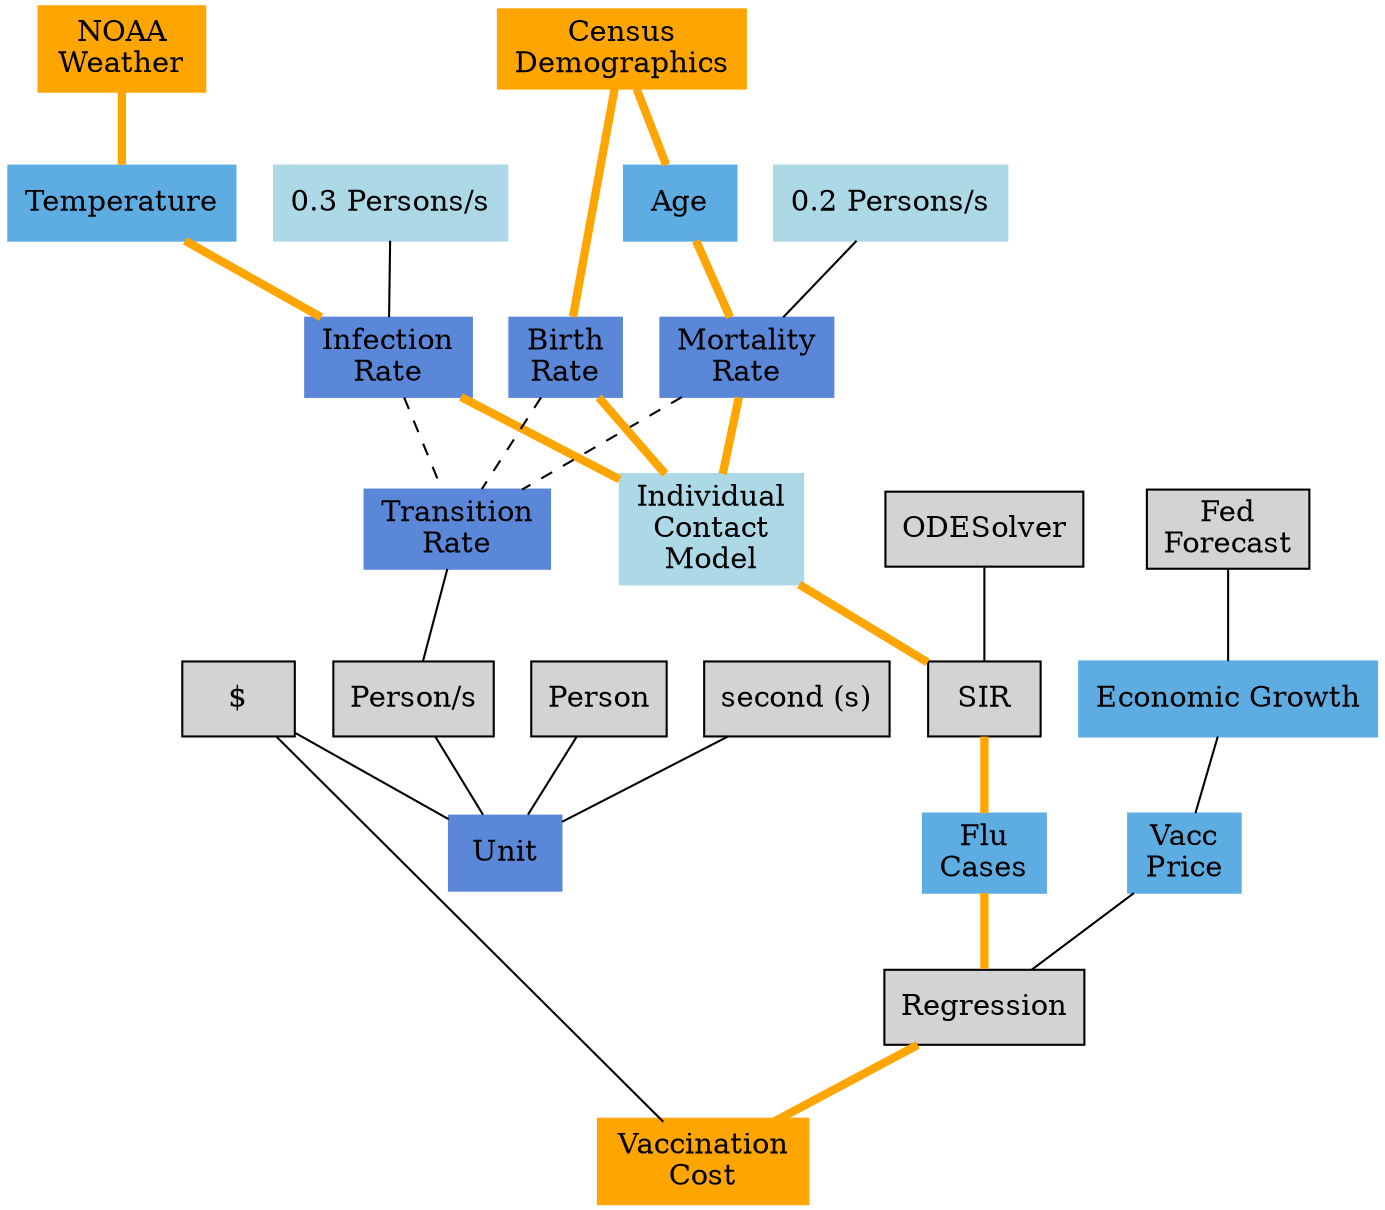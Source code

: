 digraph G {
  splines=false
  #fontsize=10
  #edge[weight=.2]
  #ratio=0.25
  #scale="10:1"
  #size=5,2
  pack="true"
  #rankdir="LR"
  edge [dir="none"]
  node [shape="record", style="filled"]
  ind -> epi [color=orange,penwidth=4.0]
  inf-> ind [color=orange,penwidth=4.0]
  thirty -> inf
  twenty -> mort
  mort -> ind [color=orange,penwidth=4.0]
  mort -> rate [style="dashed"]
  inf -> rate [style="dashed"]
  birth -> rate [style="dashed"]
  birth -> ind [color=orange,penwidth=4.0]

  rate -> personper
  person   -> unit
  personper-> unit
  second   -> unit
  dollars -> unit

  fed     [label="Fed\nForecast"]
  demo    [label="Census\nDemographics",color=orange]
  weather [label="NOAA\nWeather", color=orange,penwidth=4.0]
  cost    [label="Vaccination\nCost", color=orange,penwidth=4.0]


  epi [label="SIR", pos="1,1"]
  ode [label="ODESolver"]

  rate [label="{Transition\nRate}", color="#5a87d7"]
  unit [label="Unit", color="#5a87d7"]
  personper [label="Person/s", color=""]
  person [label="Person", color=""]
  second [label="second (s)", color=""]
  inf [label="Infection\nRate", color="#5a87d7"]
  mort [label="Mortality\nRate", color="#5a87d7"]
  node [color="lightblue"]
  ind [label="Individual\nContact\nModel",color="lightblue", pos="0,1"]
  birth [label="Birth\nRate",color="#5a87d7"]
  twenty [label="0.2 Persons/s", color="lightblue"]
  thirty [label="0.3 Persons/s", color="lightblue"]

  temp [label="Temperature", color="#5DADE2"]
  age  [label="Age", color="#5DADE2"]
  dGDP [label="Economic Growth", color="#5DADE2"]
  cases [label="Flu\nCases", color="#5DADE2"]
  prices [label="Vacc\nPrice", color="#5DADE2"]
  dollars [label="$"]

  temp -> inf [color=orange,penwidth=4.0]
  age -> mort [color=orange,penwidth=4.0]
  demo -> birth [color=orange,penwidth=4.0]
  dGDP -> prices
  epi -> cases  [color=orange,penwidth=4.0]
  prices -> regres
  cases  -> regres [color=orange,penwidth=4.0]

  weather -> temp [color=orange,penwidth=4.0]
  demo-> age [color=orange,penwidth=4.0]
  fed -> dGDP

  ode -> epi
  regres -> cost [color=orange,penwidth=4.0]
  dollars -> cost
  regres [label="Regression",color=""]
}
